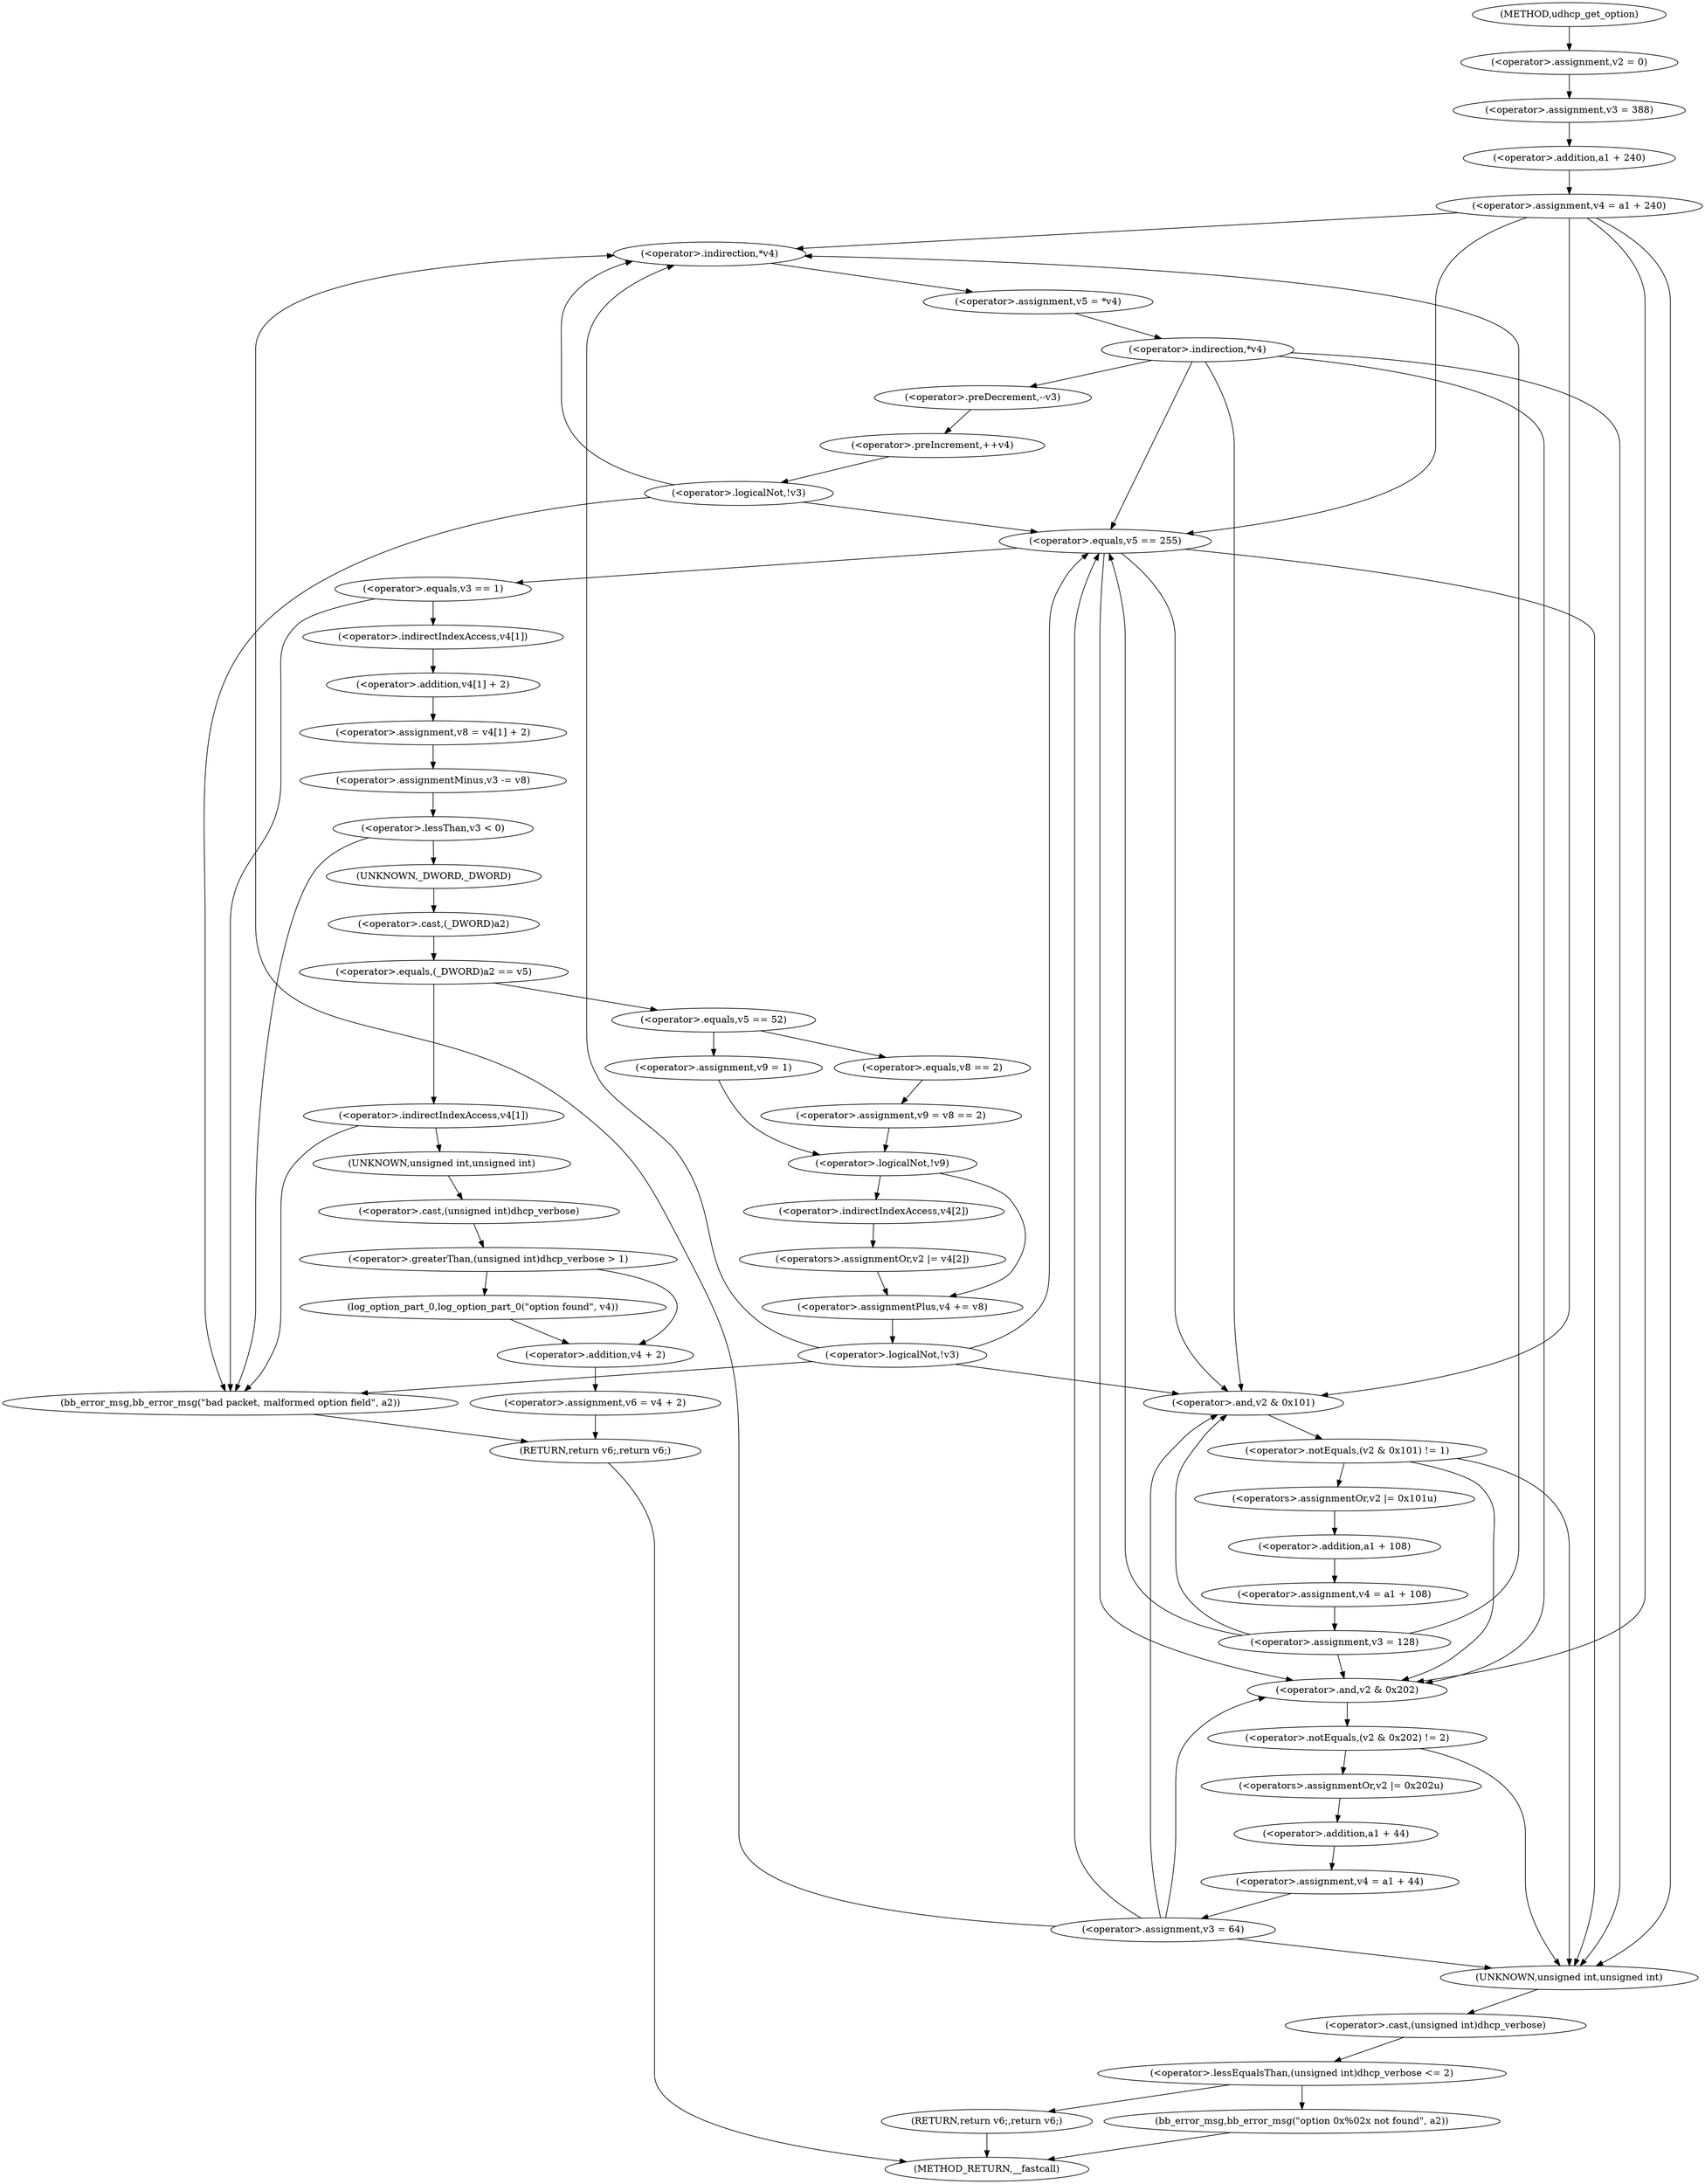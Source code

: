 digraph udhcp_get_option {  
"1000119" [label = "(<operator>.assignment,v2 = 0)" ]
"1000122" [label = "(<operator>.assignment,v3 = 388)" ]
"1000125" [label = "(<operator>.assignment,v4 = a1 + 240)" ]
"1000127" [label = "(<operator>.addition,a1 + 240)" ]
"1000142" [label = "(<operator>.assignment,v5 = *v4)" ]
"1000144" [label = "(<operator>.indirection,*v4)" ]
"1000147" [label = "(<operator>.indirection,*v4)" ]
"1000150" [label = "(<operator>.preDecrement,--v3)" ]
"1000152" [label = "(<operator>.preIncrement,++v4)" ]
"1000155" [label = "(<operator>.logicalNot,!v3)" ]
"1000159" [label = "(<operator>.equals,v5 == 255)" ]
"1000164" [label = "(<operator>.equals,v3 == 1)" ]
"1000168" [label = "(<operator>.assignment,v8 = v4[1] + 2)" ]
"1000170" [label = "(<operator>.addition,v4[1] + 2)" ]
"1000171" [label = "(<operator>.indirectIndexAccess,v4[1])" ]
"1000175" [label = "(<operator>.assignmentMinus,v3 -= v8)" ]
"1000179" [label = "(<operator>.lessThan,v3 < 0)" ]
"1000184" [label = "(<operator>.equals,(_DWORD)a2 == v5)" ]
"1000185" [label = "(<operator>.cast,(_DWORD)a2)" ]
"1000186" [label = "(UNKNOWN,_DWORD,_DWORD)" ]
"1000191" [label = "(<operator>.indirectIndexAccess,v4[1])" ]
"1000196" [label = "(<operator>.greaterThan,(unsigned int)dhcp_verbose > 1)" ]
"1000197" [label = "(<operator>.cast,(unsigned int)dhcp_verbose)" ]
"1000198" [label = "(UNKNOWN,unsigned int,unsigned int)" ]
"1000201" [label = "(log_option_part_0,log_option_part_0(\"option found\", v4))" ]
"1000204" [label = "(<operator>.assignment,v6 = v4 + 2)" ]
"1000206" [label = "(<operator>.addition,v4 + 2)" ]
"1000213" [label = "(bb_error_msg,bb_error_msg(\"bad packet, malformed option field\", a2))" ]
"1000216" [label = "(RETURN,return v6;,return v6;)" ]
"1000219" [label = "(<operator>.equals,v5 == 52)" ]
"1000222" [label = "(<operator>.assignment,v9 = v8 == 2)" ]
"1000224" [label = "(<operator>.equals,v8 == 2)" ]
"1000228" [label = "(<operator>.assignment,v9 = 1)" ]
"1000232" [label = "(<operator>.logicalNot,!v9)" ]
"1000234" [label = "(<operators>.assignmentOr,v2 |= v4[2])" ]
"1000236" [label = "(<operator>.indirectIndexAccess,v4[2])" ]
"1000239" [label = "(<operator>.assignmentPlus,v4 += v8)" ]
"1000243" [label = "(<operator>.logicalNot,!v3)" ]
"1000247" [label = "(<operator>.notEquals,(v2 & 0x101) != 1)" ]
"1000248" [label = "(<operator>.and,v2 & 0x101)" ]
"1000253" [label = "(<operators>.assignmentOr,v2 |= 0x101u)" ]
"1000256" [label = "(<operator>.assignment,v4 = a1 + 108)" ]
"1000258" [label = "(<operator>.addition,a1 + 108)" ]
"1000261" [label = "(<operator>.assignment,v3 = 128)" ]
"1000265" [label = "(<operator>.notEquals,(v2 & 0x202) != 2)" ]
"1000266" [label = "(<operator>.and,v2 & 0x202)" ]
"1000271" [label = "(<operators>.assignmentOr,v2 |= 0x202u)" ]
"1000274" [label = "(<operator>.assignment,v4 = a1 + 44)" ]
"1000276" [label = "(<operator>.addition,a1 + 44)" ]
"1000279" [label = "(<operator>.assignment,v3 = 64)" ]
"1000284" [label = "(<operator>.lessEqualsThan,(unsigned int)dhcp_verbose <= 2)" ]
"1000285" [label = "(<operator>.cast,(unsigned int)dhcp_verbose)" ]
"1000286" [label = "(UNKNOWN,unsigned int,unsigned int)" ]
"1000289" [label = "(RETURN,return v6;,return v6;)" ]
"1000291" [label = "(bb_error_msg,bb_error_msg(\"option 0x%02x not found\", a2))" ]
"1000108" [label = "(METHOD,udhcp_get_option)" ]
"1000295" [label = "(METHOD_RETURN,__fastcall)" ]
  "1000119" -> "1000122" 
  "1000122" -> "1000127" 
  "1000125" -> "1000144" 
  "1000125" -> "1000159" 
  "1000125" -> "1000248" 
  "1000125" -> "1000266" 
  "1000125" -> "1000286" 
  "1000127" -> "1000125" 
  "1000142" -> "1000147" 
  "1000144" -> "1000142" 
  "1000147" -> "1000159" 
  "1000147" -> "1000248" 
  "1000147" -> "1000266" 
  "1000147" -> "1000286" 
  "1000147" -> "1000150" 
  "1000150" -> "1000152" 
  "1000152" -> "1000155" 
  "1000155" -> "1000144" 
  "1000155" -> "1000159" 
  "1000155" -> "1000213" 
  "1000159" -> "1000248" 
  "1000159" -> "1000266" 
  "1000159" -> "1000286" 
  "1000159" -> "1000164" 
  "1000164" -> "1000213" 
  "1000164" -> "1000171" 
  "1000168" -> "1000175" 
  "1000170" -> "1000168" 
  "1000171" -> "1000170" 
  "1000175" -> "1000179" 
  "1000179" -> "1000186" 
  "1000179" -> "1000213" 
  "1000184" -> "1000191" 
  "1000184" -> "1000219" 
  "1000185" -> "1000184" 
  "1000186" -> "1000185" 
  "1000191" -> "1000198" 
  "1000191" -> "1000213" 
  "1000196" -> "1000201" 
  "1000196" -> "1000206" 
  "1000197" -> "1000196" 
  "1000198" -> "1000197" 
  "1000201" -> "1000206" 
  "1000204" -> "1000216" 
  "1000206" -> "1000204" 
  "1000213" -> "1000216" 
  "1000216" -> "1000295" 
  "1000219" -> "1000224" 
  "1000219" -> "1000228" 
  "1000222" -> "1000232" 
  "1000224" -> "1000222" 
  "1000228" -> "1000232" 
  "1000232" -> "1000236" 
  "1000232" -> "1000239" 
  "1000234" -> "1000239" 
  "1000236" -> "1000234" 
  "1000239" -> "1000243" 
  "1000243" -> "1000144" 
  "1000243" -> "1000159" 
  "1000243" -> "1000248" 
  "1000243" -> "1000213" 
  "1000247" -> "1000266" 
  "1000247" -> "1000286" 
  "1000247" -> "1000253" 
  "1000248" -> "1000247" 
  "1000253" -> "1000258" 
  "1000256" -> "1000261" 
  "1000258" -> "1000256" 
  "1000261" -> "1000144" 
  "1000261" -> "1000159" 
  "1000261" -> "1000248" 
  "1000261" -> "1000266" 
  "1000265" -> "1000286" 
  "1000265" -> "1000271" 
  "1000266" -> "1000265" 
  "1000271" -> "1000276" 
  "1000274" -> "1000279" 
  "1000276" -> "1000274" 
  "1000279" -> "1000144" 
  "1000279" -> "1000159" 
  "1000279" -> "1000248" 
  "1000279" -> "1000266" 
  "1000279" -> "1000286" 
  "1000284" -> "1000289" 
  "1000284" -> "1000291" 
  "1000285" -> "1000284" 
  "1000286" -> "1000285" 
  "1000289" -> "1000295" 
  "1000291" -> "1000295" 
  "1000108" -> "1000119" 
}
